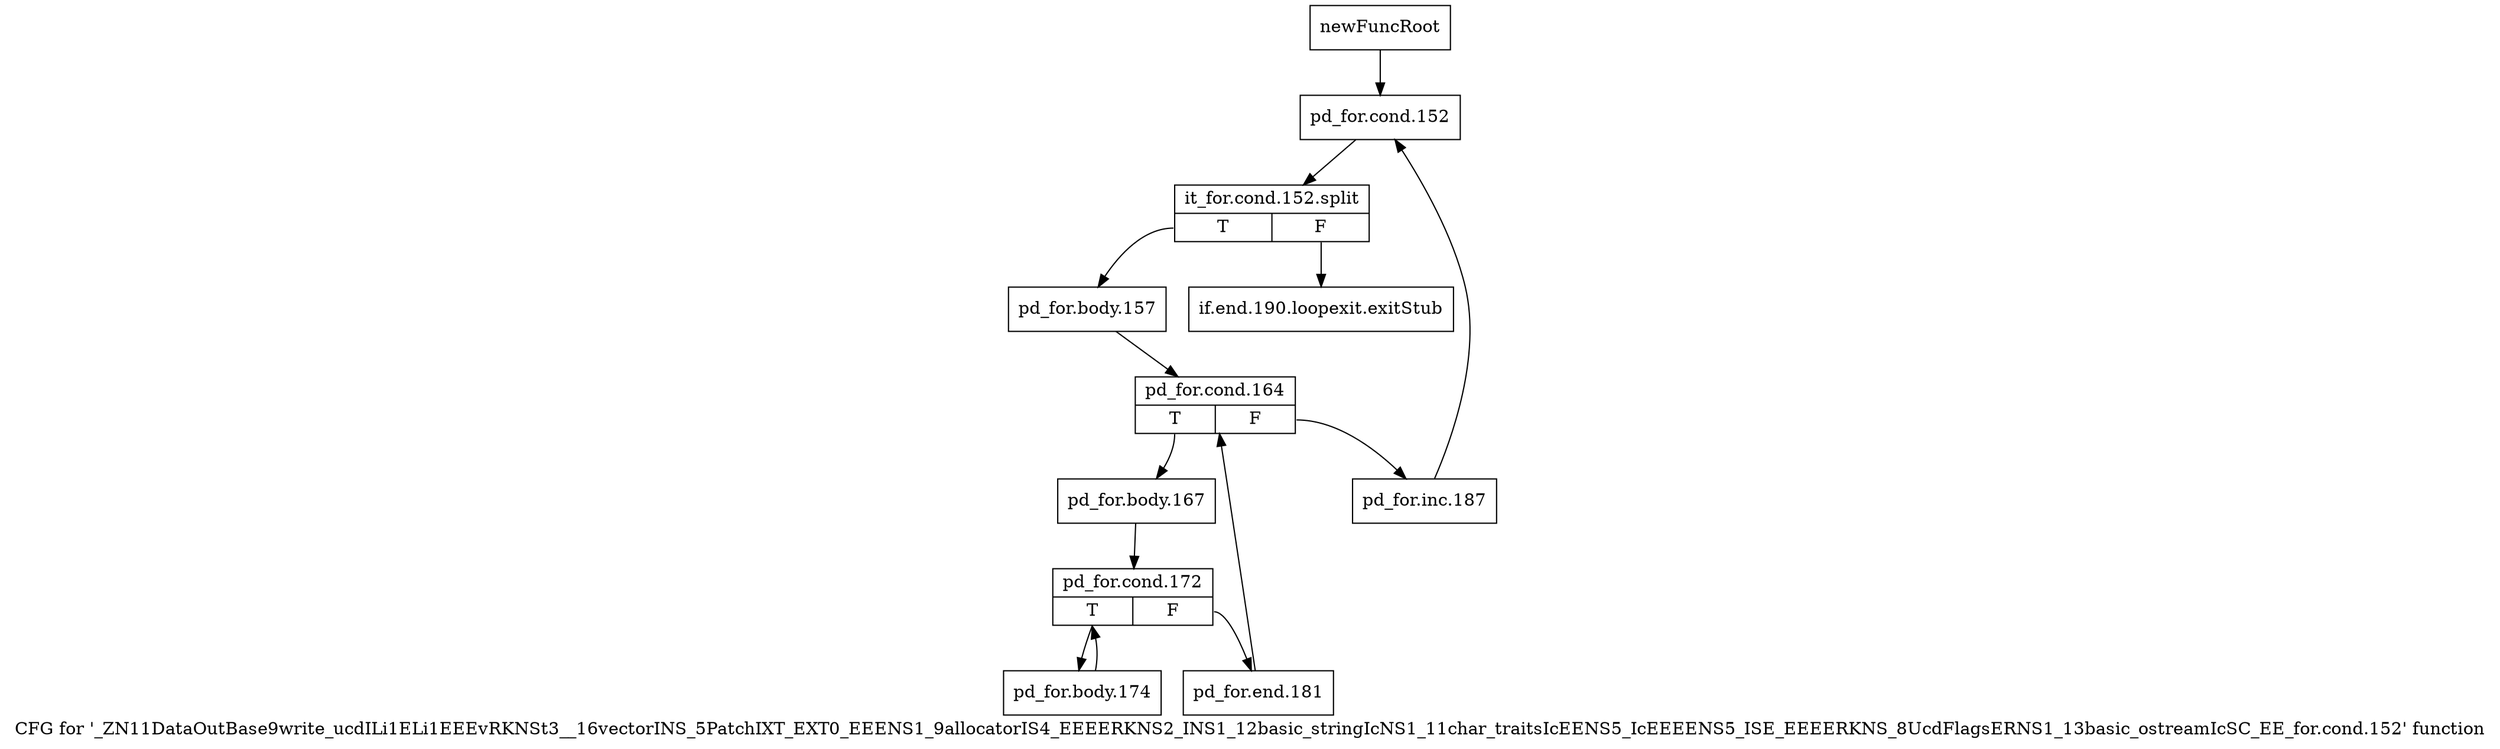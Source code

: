 digraph "CFG for '_ZN11DataOutBase9write_ucdILi1ELi1EEEvRKNSt3__16vectorINS_5PatchIXT_EXT0_EEENS1_9allocatorIS4_EEEERKNS2_INS1_12basic_stringIcNS1_11char_traitsIcEENS5_IcEEEENS5_ISE_EEEERKNS_8UcdFlagsERNS1_13basic_ostreamIcSC_EE_for.cond.152' function" {
	label="CFG for '_ZN11DataOutBase9write_ucdILi1ELi1EEEvRKNSt3__16vectorINS_5PatchIXT_EXT0_EEENS1_9allocatorIS4_EEEERKNS2_INS1_12basic_stringIcNS1_11char_traitsIcEENS5_IcEEEENS5_ISE_EEEERKNS_8UcdFlagsERNS1_13basic_ostreamIcSC_EE_for.cond.152' function";

	Node0x8b9b230 [shape=record,label="{newFuncRoot}"];
	Node0x8b9b230 -> Node0x8b9b2d0;
	Node0x8b9b280 [shape=record,label="{if.end.190.loopexit.exitStub}"];
	Node0x8b9b2d0 [shape=record,label="{pd_for.cond.152}"];
	Node0x8b9b2d0 -> Node0xb7b3a70;
	Node0xb7b3a70 [shape=record,label="{it_for.cond.152.split|{<s0>T|<s1>F}}"];
	Node0xb7b3a70:s0 -> Node0x8b9b320;
	Node0xb7b3a70:s1 -> Node0x8b9b280;
	Node0x8b9b320 [shape=record,label="{pd_for.body.157}"];
	Node0x8b9b320 -> Node0x8b9b370;
	Node0x8b9b370 [shape=record,label="{pd_for.cond.164|{<s0>T|<s1>F}}"];
	Node0x8b9b370:s0 -> Node0x8b9b410;
	Node0x8b9b370:s1 -> Node0x8b9b3c0;
	Node0x8b9b3c0 [shape=record,label="{pd_for.inc.187}"];
	Node0x8b9b3c0 -> Node0x8b9b2d0;
	Node0x8b9b410 [shape=record,label="{pd_for.body.167}"];
	Node0x8b9b410 -> Node0x8b9b460;
	Node0x8b9b460 [shape=record,label="{pd_for.cond.172|{<s0>T|<s1>F}}"];
	Node0x8b9b460:s0 -> Node0x8b9b500;
	Node0x8b9b460:s1 -> Node0x8b9b4b0;
	Node0x8b9b4b0 [shape=record,label="{pd_for.end.181}"];
	Node0x8b9b4b0 -> Node0x8b9b370;
	Node0x8b9b500 [shape=record,label="{pd_for.body.174}"];
	Node0x8b9b500 -> Node0x8b9b460;
}
